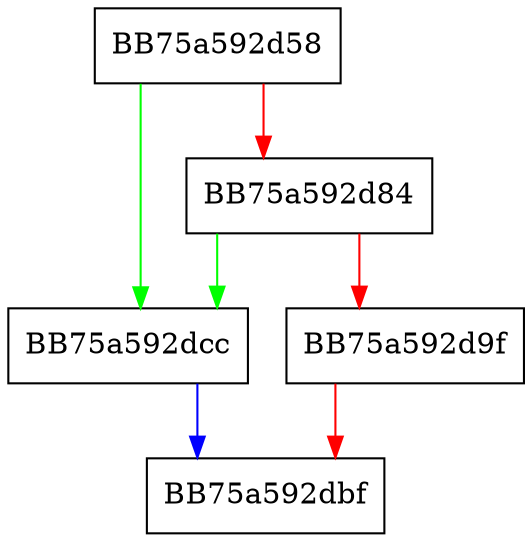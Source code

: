 digraph GetPerfHint {
  node [shape="box"];
  graph [splines=ortho];
  BB75a592d58 -> BB75a592dcc [color="green"];
  BB75a592d58 -> BB75a592d84 [color="red"];
  BB75a592d84 -> BB75a592dcc [color="green"];
  BB75a592d84 -> BB75a592d9f [color="red"];
  BB75a592d9f -> BB75a592dbf [color="red"];
  BB75a592dcc -> BB75a592dbf [color="blue"];
}